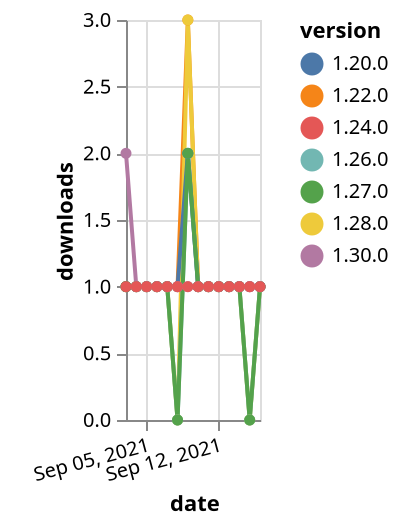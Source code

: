 {"$schema": "https://vega.github.io/schema/vega-lite/v5.json", "description": "A simple bar chart with embedded data.", "data": {"values": [{"date": "2021-09-03", "total": 277, "delta": 1, "version": "1.22.0"}, {"date": "2021-09-04", "total": 278, "delta": 1, "version": "1.22.0"}, {"date": "2021-09-05", "total": 279, "delta": 1, "version": "1.22.0"}, {"date": "2021-09-06", "total": 280, "delta": 1, "version": "1.22.0"}, {"date": "2021-09-07", "total": 281, "delta": 1, "version": "1.22.0"}, {"date": "2021-09-08", "total": 282, "delta": 1, "version": "1.22.0"}, {"date": "2021-09-09", "total": 285, "delta": 3, "version": "1.22.0"}, {"date": "2021-09-10", "total": 286, "delta": 1, "version": "1.22.0"}, {"date": "2021-09-11", "total": 287, "delta": 1, "version": "1.22.0"}, {"date": "2021-09-12", "total": 288, "delta": 1, "version": "1.22.0"}, {"date": "2021-09-13", "total": 289, "delta": 1, "version": "1.22.0"}, {"date": "2021-09-14", "total": 290, "delta": 1, "version": "1.22.0"}, {"date": "2021-09-15", "total": 291, "delta": 1, "version": "1.22.0"}, {"date": "2021-09-16", "total": 292, "delta": 1, "version": "1.22.0"}, {"date": "2021-09-03", "total": 167, "delta": 1, "version": "1.28.0"}, {"date": "2021-09-04", "total": 168, "delta": 1, "version": "1.28.0"}, {"date": "2021-09-05", "total": 169, "delta": 1, "version": "1.28.0"}, {"date": "2021-09-06", "total": 170, "delta": 1, "version": "1.28.0"}, {"date": "2021-09-07", "total": 171, "delta": 1, "version": "1.28.0"}, {"date": "2021-09-08", "total": 171, "delta": 0, "version": "1.28.0"}, {"date": "2021-09-09", "total": 174, "delta": 3, "version": "1.28.0"}, {"date": "2021-09-10", "total": 175, "delta": 1, "version": "1.28.0"}, {"date": "2021-09-11", "total": 176, "delta": 1, "version": "1.28.0"}, {"date": "2021-09-12", "total": 177, "delta": 1, "version": "1.28.0"}, {"date": "2021-09-13", "total": 178, "delta": 1, "version": "1.28.0"}, {"date": "2021-09-14", "total": 179, "delta": 1, "version": "1.28.0"}, {"date": "2021-09-15", "total": 179, "delta": 0, "version": "1.28.0"}, {"date": "2021-09-16", "total": 180, "delta": 1, "version": "1.28.0"}, {"date": "2021-09-03", "total": 145, "delta": 1, "version": "1.26.0"}, {"date": "2021-09-04", "total": 146, "delta": 1, "version": "1.26.0"}, {"date": "2021-09-05", "total": 147, "delta": 1, "version": "1.26.0"}, {"date": "2021-09-06", "total": 148, "delta": 1, "version": "1.26.0"}, {"date": "2021-09-07", "total": 149, "delta": 1, "version": "1.26.0"}, {"date": "2021-09-08", "total": 149, "delta": 0, "version": "1.26.0"}, {"date": "2021-09-09", "total": 151, "delta": 2, "version": "1.26.0"}, {"date": "2021-09-10", "total": 152, "delta": 1, "version": "1.26.0"}, {"date": "2021-09-11", "total": 153, "delta": 1, "version": "1.26.0"}, {"date": "2021-09-12", "total": 154, "delta": 1, "version": "1.26.0"}, {"date": "2021-09-13", "total": 155, "delta": 1, "version": "1.26.0"}, {"date": "2021-09-14", "total": 156, "delta": 1, "version": "1.26.0"}, {"date": "2021-09-15", "total": 156, "delta": 0, "version": "1.26.0"}, {"date": "2021-09-16", "total": 157, "delta": 1, "version": "1.26.0"}, {"date": "2021-09-03", "total": 209, "delta": 1, "version": "1.20.0"}, {"date": "2021-09-04", "total": 210, "delta": 1, "version": "1.20.0"}, {"date": "2021-09-05", "total": 211, "delta": 1, "version": "1.20.0"}, {"date": "2021-09-06", "total": 212, "delta": 1, "version": "1.20.0"}, {"date": "2021-09-07", "total": 213, "delta": 1, "version": "1.20.0"}, {"date": "2021-09-08", "total": 214, "delta": 1, "version": "1.20.0"}, {"date": "2021-09-09", "total": 216, "delta": 2, "version": "1.20.0"}, {"date": "2021-09-10", "total": 217, "delta": 1, "version": "1.20.0"}, {"date": "2021-09-11", "total": 218, "delta": 1, "version": "1.20.0"}, {"date": "2021-09-12", "total": 219, "delta": 1, "version": "1.20.0"}, {"date": "2021-09-13", "total": 220, "delta": 1, "version": "1.20.0"}, {"date": "2021-09-14", "total": 221, "delta": 1, "version": "1.20.0"}, {"date": "2021-09-15", "total": 222, "delta": 1, "version": "1.20.0"}, {"date": "2021-09-16", "total": 223, "delta": 1, "version": "1.20.0"}, {"date": "2021-09-03", "total": 137, "delta": 1, "version": "1.27.0"}, {"date": "2021-09-04", "total": 138, "delta": 1, "version": "1.27.0"}, {"date": "2021-09-05", "total": 139, "delta": 1, "version": "1.27.0"}, {"date": "2021-09-06", "total": 140, "delta": 1, "version": "1.27.0"}, {"date": "2021-09-07", "total": 141, "delta": 1, "version": "1.27.0"}, {"date": "2021-09-08", "total": 141, "delta": 0, "version": "1.27.0"}, {"date": "2021-09-09", "total": 143, "delta": 2, "version": "1.27.0"}, {"date": "2021-09-10", "total": 144, "delta": 1, "version": "1.27.0"}, {"date": "2021-09-11", "total": 145, "delta": 1, "version": "1.27.0"}, {"date": "2021-09-12", "total": 146, "delta": 1, "version": "1.27.0"}, {"date": "2021-09-13", "total": 147, "delta": 1, "version": "1.27.0"}, {"date": "2021-09-14", "total": 148, "delta": 1, "version": "1.27.0"}, {"date": "2021-09-15", "total": 148, "delta": 0, "version": "1.27.0"}, {"date": "2021-09-16", "total": 149, "delta": 1, "version": "1.27.0"}, {"date": "2021-09-03", "total": 116, "delta": 2, "version": "1.30.0"}, {"date": "2021-09-04", "total": 117, "delta": 1, "version": "1.30.0"}, {"date": "2021-09-05", "total": 118, "delta": 1, "version": "1.30.0"}, {"date": "2021-09-06", "total": 119, "delta": 1, "version": "1.30.0"}, {"date": "2021-09-07", "total": 120, "delta": 1, "version": "1.30.0"}, {"date": "2021-09-08", "total": 121, "delta": 1, "version": "1.30.0"}, {"date": "2021-09-09", "total": 122, "delta": 1, "version": "1.30.0"}, {"date": "2021-09-10", "total": 123, "delta": 1, "version": "1.30.0"}, {"date": "2021-09-11", "total": 124, "delta": 1, "version": "1.30.0"}, {"date": "2021-09-12", "total": 125, "delta": 1, "version": "1.30.0"}, {"date": "2021-09-13", "total": 126, "delta": 1, "version": "1.30.0"}, {"date": "2021-09-14", "total": 127, "delta": 1, "version": "1.30.0"}, {"date": "2021-09-15", "total": 128, "delta": 1, "version": "1.30.0"}, {"date": "2021-09-16", "total": 129, "delta": 1, "version": "1.30.0"}, {"date": "2021-09-03", "total": 168, "delta": 1, "version": "1.24.0"}, {"date": "2021-09-04", "total": 169, "delta": 1, "version": "1.24.0"}, {"date": "2021-09-05", "total": 170, "delta": 1, "version": "1.24.0"}, {"date": "2021-09-06", "total": 171, "delta": 1, "version": "1.24.0"}, {"date": "2021-09-07", "total": 172, "delta": 1, "version": "1.24.0"}, {"date": "2021-09-08", "total": 173, "delta": 1, "version": "1.24.0"}, {"date": "2021-09-09", "total": 174, "delta": 1, "version": "1.24.0"}, {"date": "2021-09-10", "total": 175, "delta": 1, "version": "1.24.0"}, {"date": "2021-09-11", "total": 176, "delta": 1, "version": "1.24.0"}, {"date": "2021-09-12", "total": 177, "delta": 1, "version": "1.24.0"}, {"date": "2021-09-13", "total": 178, "delta": 1, "version": "1.24.0"}, {"date": "2021-09-14", "total": 179, "delta": 1, "version": "1.24.0"}, {"date": "2021-09-15", "total": 180, "delta": 1, "version": "1.24.0"}, {"date": "2021-09-16", "total": 181, "delta": 1, "version": "1.24.0"}]}, "width": "container", "mark": {"type": "line", "point": {"filled": true}}, "encoding": {"x": {"field": "date", "type": "temporal", "timeUnit": "yearmonthdate", "title": "date", "axis": {"labelAngle": -15}}, "y": {"field": "delta", "type": "quantitative", "title": "downloads"}, "color": {"field": "version", "type": "nominal"}, "tooltip": {"field": "delta"}}}